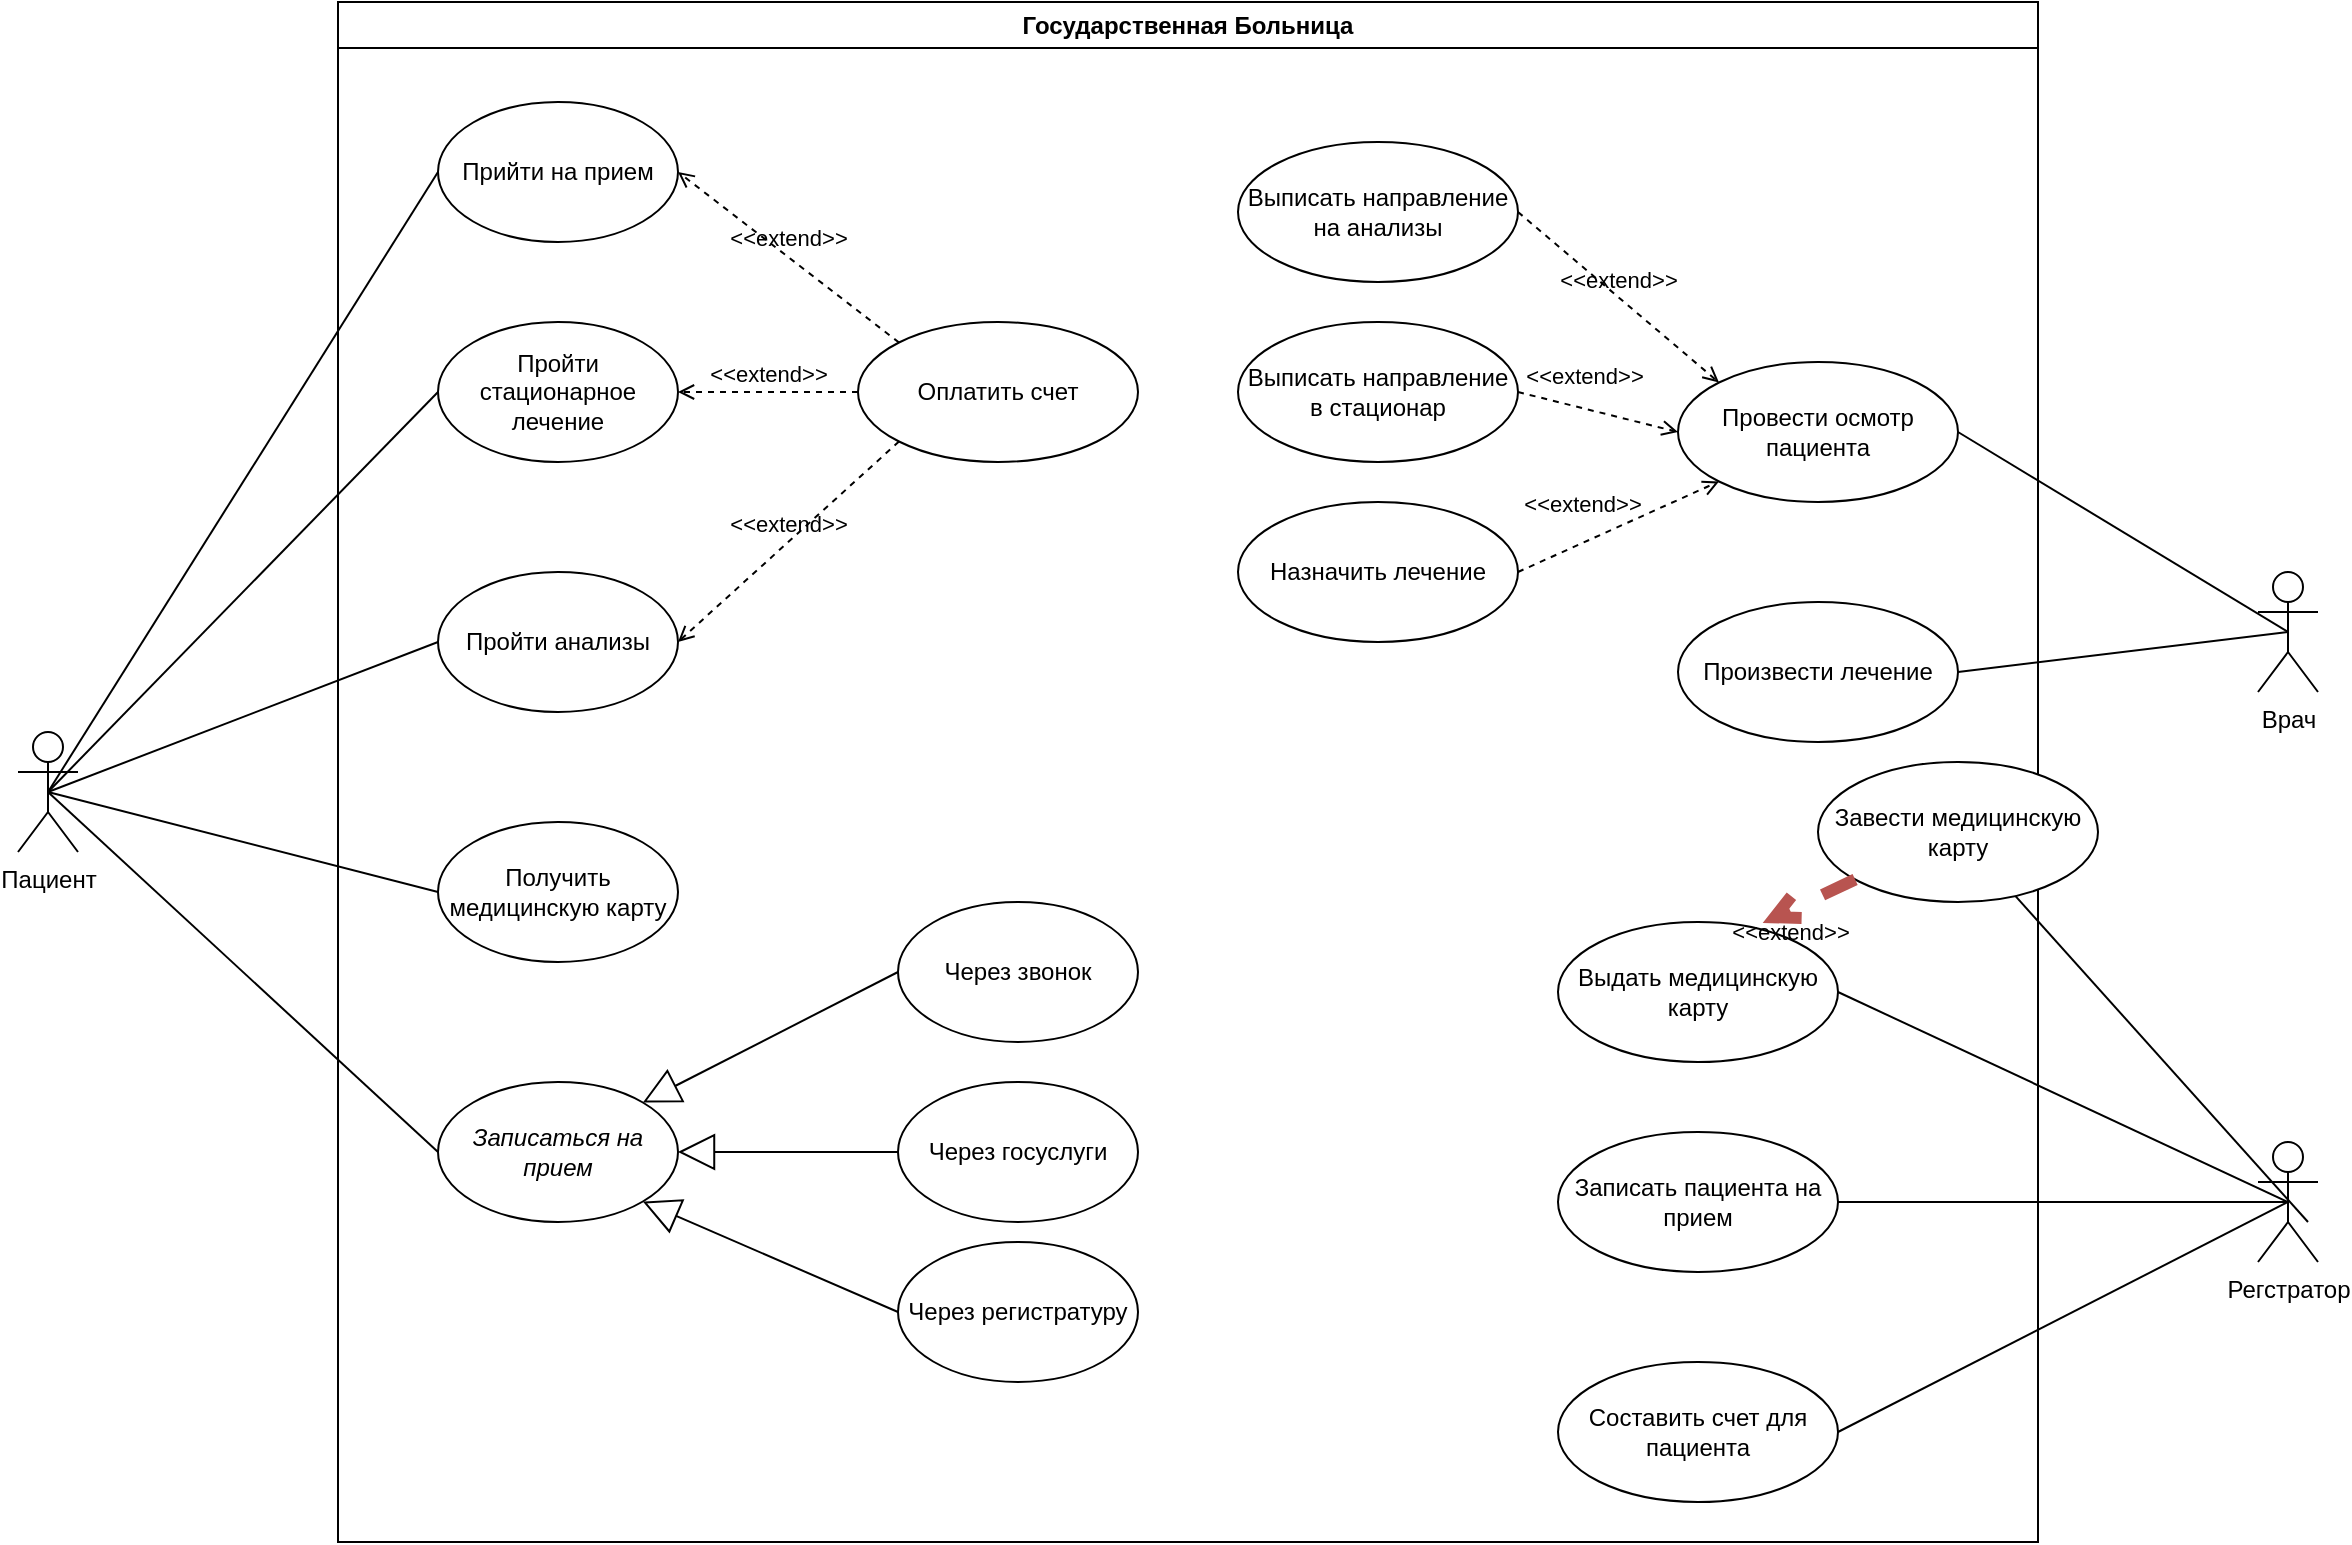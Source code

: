 <mxfile version="24.8.6">
  <diagram name="Страница — 1" id="M3-d7XwUdVGt5cVRJlfs">
    <mxGraphModel dx="1976" dy="622" grid="1" gridSize="10" guides="1" tooltips="1" connect="1" arrows="1" fold="1" page="1" pageScale="1" pageWidth="827" pageHeight="1169" math="0" shadow="0">
      <root>
        <mxCell id="0" />
        <mxCell id="1" parent="0" />
        <mxCell id="XOzI1J7WF0wXCPQD6KjD-1" style="rounded=0;orthogonalLoop=1;jettySize=auto;html=1;exitX=0.5;exitY=0.5;exitDx=0;exitDy=0;exitPerimeter=0;entryX=0;entryY=0.5;entryDx=0;entryDy=0;endArrow=none;endFill=0;targetPerimeterSpacing=0;sourcePerimeterSpacing=-1;startSize=0;" parent="1" source="XOzI1J7WF0wXCPQD6KjD-6" target="XOzI1J7WF0wXCPQD6KjD-24" edge="1">
          <mxGeometry relative="1" as="geometry" />
        </mxCell>
        <mxCell id="XOzI1J7WF0wXCPQD6KjD-2" style="rounded=0;orthogonalLoop=1;jettySize=auto;html=1;exitX=0.5;exitY=0.5;exitDx=0;exitDy=0;exitPerimeter=0;entryX=0;entryY=0.5;entryDx=0;entryDy=0;endArrow=none;endFill=0;" parent="1" source="XOzI1J7WF0wXCPQD6KjD-6" target="XOzI1J7WF0wXCPQD6KjD-23" edge="1">
          <mxGeometry relative="1" as="geometry" />
        </mxCell>
        <mxCell id="XOzI1J7WF0wXCPQD6KjD-3" style="rounded=0;orthogonalLoop=1;jettySize=auto;html=1;exitX=0.5;exitY=0.5;exitDx=0;exitDy=0;exitPerimeter=0;entryX=0;entryY=0.5;entryDx=0;entryDy=0;endArrow=none;endFill=0;" parent="1" source="XOzI1J7WF0wXCPQD6KjD-6" target="XOzI1J7WF0wXCPQD6KjD-10" edge="1">
          <mxGeometry relative="1" as="geometry" />
        </mxCell>
        <mxCell id="XOzI1J7WF0wXCPQD6KjD-4" style="rounded=0;orthogonalLoop=1;jettySize=auto;html=1;exitX=0.5;exitY=0.5;exitDx=0;exitDy=0;exitPerimeter=0;entryX=0;entryY=0.5;entryDx=0;entryDy=0;endArrow=none;endFill=0;" parent="1" source="XOzI1J7WF0wXCPQD6KjD-6" target="XOzI1J7WF0wXCPQD6KjD-28" edge="1">
          <mxGeometry relative="1" as="geometry" />
        </mxCell>
        <mxCell id="XOzI1J7WF0wXCPQD6KjD-5" style="rounded=0;orthogonalLoop=1;jettySize=auto;html=1;exitX=0.5;exitY=0.5;exitDx=0;exitDy=0;exitPerimeter=0;entryX=0;entryY=0.5;entryDx=0;entryDy=0;endArrow=none;endFill=0;" parent="1" source="XOzI1J7WF0wXCPQD6KjD-6" target="XOzI1J7WF0wXCPQD6KjD-22" edge="1">
          <mxGeometry relative="1" as="geometry" />
        </mxCell>
        <mxCell id="XOzI1J7WF0wXCPQD6KjD-6" value="Пациент" style="shape=umlActor;verticalLabelPosition=bottom;verticalAlign=top;html=1;" parent="1" vertex="1">
          <mxGeometry x="-530" y="725" width="30" height="60" as="geometry" />
        </mxCell>
        <mxCell id="XOzI1J7WF0wXCPQD6KjD-7" value="Государственная Больница" style="swimlane;whiteSpace=wrap;html=1;" parent="1" vertex="1">
          <mxGeometry x="-370" y="360" width="850" height="770" as="geometry" />
        </mxCell>
        <mxCell id="XOzI1J7WF0wXCPQD6KjD-8" value="Через звонок" style="ellipse;whiteSpace=wrap;html=1;" parent="XOzI1J7WF0wXCPQD6KjD-7" vertex="1">
          <mxGeometry x="280" y="450" width="120" height="70" as="geometry" />
        </mxCell>
        <mxCell id="XOzI1J7WF0wXCPQD6KjD-9" value="Через регистратуру" style="ellipse;whiteSpace=wrap;html=1;" parent="XOzI1J7WF0wXCPQD6KjD-7" vertex="1">
          <mxGeometry x="280" y="620" width="120" height="70" as="geometry" />
        </mxCell>
        <mxCell id="XOzI1J7WF0wXCPQD6KjD-10" value="Пройти анализы" style="ellipse;whiteSpace=wrap;html=1;" parent="XOzI1J7WF0wXCPQD6KjD-7" vertex="1">
          <mxGeometry x="50" y="285" width="120" height="70" as="geometry" />
        </mxCell>
        <mxCell id="XOzI1J7WF0wXCPQD6KjD-22" value="Прийти на прием" style="ellipse;whiteSpace=wrap;html=1;" parent="XOzI1J7WF0wXCPQD6KjD-7" vertex="1">
          <mxGeometry x="50" y="50" width="120" height="70" as="geometry" />
        </mxCell>
        <mxCell id="XOzI1J7WF0wXCPQD6KjD-23" value="Получить медицинскую карту" style="ellipse;whiteSpace=wrap;html=1;" parent="XOzI1J7WF0wXCPQD6KjD-7" vertex="1">
          <mxGeometry x="50" y="410" width="120" height="70" as="geometry" />
        </mxCell>
        <mxCell id="XOzI1J7WF0wXCPQD6KjD-24" value="&lt;i&gt;Записаться на прием&lt;/i&gt;" style="ellipse;whiteSpace=wrap;html=1;" parent="XOzI1J7WF0wXCPQD6KjD-7" vertex="1">
          <mxGeometry x="50" y="540" width="120" height="70" as="geometry" />
        </mxCell>
        <mxCell id="XOzI1J7WF0wXCPQD6KjD-28" value="Пройти стационарное лечение" style="ellipse;whiteSpace=wrap;html=1;" parent="XOzI1J7WF0wXCPQD6KjD-7" vertex="1">
          <mxGeometry x="50" y="160" width="120" height="70" as="geometry" />
        </mxCell>
        <mxCell id="JUzp8erXDi1z9U3NuVq9-1" value="Через госуслуги" style="ellipse;whiteSpace=wrap;html=1;" parent="XOzI1J7WF0wXCPQD6KjD-7" vertex="1">
          <mxGeometry x="280" y="540" width="120" height="70" as="geometry" />
        </mxCell>
        <mxCell id="JUzp8erXDi1z9U3NuVq9-2" value="" style="endArrow=block;endSize=16;endFill=0;html=1;rounded=0;exitX=0;exitY=0.5;exitDx=0;exitDy=0;entryX=1;entryY=0;entryDx=0;entryDy=0;" parent="XOzI1J7WF0wXCPQD6KjD-7" source="XOzI1J7WF0wXCPQD6KjD-8" target="XOzI1J7WF0wXCPQD6KjD-24" edge="1">
          <mxGeometry width="160" relative="1" as="geometry">
            <mxPoint x="280" y="340" as="sourcePoint" />
            <mxPoint x="440" y="340" as="targetPoint" />
          </mxGeometry>
        </mxCell>
        <mxCell id="JUzp8erXDi1z9U3NuVq9-3" value="" style="endArrow=block;endSize=16;endFill=0;html=1;rounded=0;exitX=0;exitY=0.5;exitDx=0;exitDy=0;entryX=1;entryY=0.5;entryDx=0;entryDy=0;" parent="XOzI1J7WF0wXCPQD6KjD-7" source="JUzp8erXDi1z9U3NuVq9-1" target="XOzI1J7WF0wXCPQD6KjD-24" edge="1">
          <mxGeometry width="160" relative="1" as="geometry">
            <mxPoint x="290" y="485" as="sourcePoint" />
            <mxPoint x="202" y="550" as="targetPoint" />
          </mxGeometry>
        </mxCell>
        <mxCell id="JUzp8erXDi1z9U3NuVq9-4" value="" style="endArrow=block;endSize=16;endFill=0;html=1;rounded=0;exitX=0;exitY=0.5;exitDx=0;exitDy=0;entryX=1;entryY=1;entryDx=0;entryDy=0;" parent="XOzI1J7WF0wXCPQD6KjD-7" source="XOzI1J7WF0wXCPQD6KjD-9" target="XOzI1J7WF0wXCPQD6KjD-24" edge="1">
          <mxGeometry width="160" relative="1" as="geometry">
            <mxPoint x="290" y="565" as="sourcePoint" />
            <mxPoint x="220" y="575" as="targetPoint" />
          </mxGeometry>
        </mxCell>
        <mxCell id="XOzI1J7WF0wXCPQD6KjD-14" value="Провести осмотр пациента" style="ellipse;whiteSpace=wrap;html=1;" parent="XOzI1J7WF0wXCPQD6KjD-7" vertex="1">
          <mxGeometry x="670" y="180" width="140" height="70" as="geometry" />
        </mxCell>
        <mxCell id="XOzI1J7WF0wXCPQD6KjD-15" value="Выписать направление на анализы" style="ellipse;whiteSpace=wrap;html=1;" parent="XOzI1J7WF0wXCPQD6KjD-7" vertex="1">
          <mxGeometry x="450" y="70" width="140" height="70" as="geometry" />
        </mxCell>
        <mxCell id="XOzI1J7WF0wXCPQD6KjD-16" value="Выписать направление в стационар" style="ellipse;whiteSpace=wrap;html=1;" parent="XOzI1J7WF0wXCPQD6KjD-7" vertex="1">
          <mxGeometry x="450" y="160" width="140" height="70" as="geometry" />
        </mxCell>
        <mxCell id="XOzI1J7WF0wXCPQD6KjD-17" value="Назначить лечение" style="ellipse;whiteSpace=wrap;html=1;" parent="XOzI1J7WF0wXCPQD6KjD-7" vertex="1">
          <mxGeometry x="450" y="250" width="140" height="70" as="geometry" />
        </mxCell>
        <mxCell id="XOzI1J7WF0wXCPQD6KjD-19" value="&amp;lt;&amp;lt;extend&amp;gt;&amp;gt;" style="html=1;verticalAlign=bottom;labelBackgroundColor=none;endArrow=open;endFill=0;dashed=1;rounded=0;exitX=1;exitY=0.5;exitDx=0;exitDy=0;entryX=0;entryY=1;entryDx=0;entryDy=0;" parent="XOzI1J7WF0wXCPQD6KjD-7" source="XOzI1J7WF0wXCPQD6KjD-17" target="XOzI1J7WF0wXCPQD6KjD-14" edge="1">
          <mxGeometry x="-0.282" y="10" width="160" relative="1" as="geometry">
            <mxPoint x="390" y="310" as="sourcePoint" />
            <mxPoint x="550" y="310" as="targetPoint" />
            <mxPoint as="offset" />
          </mxGeometry>
        </mxCell>
        <mxCell id="XOzI1J7WF0wXCPQD6KjD-20" value="&amp;lt;&amp;lt;extend&amp;gt;&amp;gt;" style="html=1;verticalAlign=bottom;labelBackgroundColor=none;endArrow=open;endFill=0;dashed=1;rounded=0;exitX=1;exitY=0.5;exitDx=0;exitDy=0;entryX=0;entryY=0.5;entryDx=0;entryDy=0;" parent="XOzI1J7WF0wXCPQD6KjD-7" source="XOzI1J7WF0wXCPQD6KjD-16" target="XOzI1J7WF0wXCPQD6KjD-14" edge="1">
          <mxGeometry x="-0.206" y="7" width="160" relative="1" as="geometry">
            <mxPoint x="670" y="300" as="sourcePoint" />
            <mxPoint x="830" y="300" as="targetPoint" />
            <mxPoint as="offset" />
          </mxGeometry>
        </mxCell>
        <mxCell id="XOzI1J7WF0wXCPQD6KjD-21" value="&amp;lt;&amp;lt;extend&amp;gt;&amp;gt;" style="html=1;verticalAlign=bottom;labelBackgroundColor=none;endArrow=open;endFill=0;dashed=1;rounded=0;exitX=1;exitY=0.5;exitDx=0;exitDy=0;entryX=0;entryY=0;entryDx=0;entryDy=0;" parent="XOzI1J7WF0wXCPQD6KjD-7" source="XOzI1J7WF0wXCPQD6KjD-15" target="XOzI1J7WF0wXCPQD6KjD-14" edge="1">
          <mxGeometry width="160" relative="1" as="geometry">
            <mxPoint x="670" y="300" as="sourcePoint" />
            <mxPoint x="830" y="300" as="targetPoint" />
          </mxGeometry>
        </mxCell>
        <mxCell id="XOzI1J7WF0wXCPQD6KjD-27" value="Произвести лечение" style="ellipse;whiteSpace=wrap;html=1;" parent="XOzI1J7WF0wXCPQD6KjD-7" vertex="1">
          <mxGeometry x="670" y="300" width="140" height="70" as="geometry" />
        </mxCell>
        <mxCell id="XOzI1J7WF0wXCPQD6KjD-29" style="rounded=0;orthogonalLoop=1;jettySize=auto;html=1;exitX=0.5;exitY=0.5;exitDx=0;exitDy=0;exitPerimeter=0;entryX=1;entryY=0.5;entryDx=0;entryDy=0;endArrow=none;endFill=0;" parent="XOzI1J7WF0wXCPQD6KjD-7" source="XOzI1J7WF0wXCPQD6KjD-31" target="XOzI1J7WF0wXCPQD6KjD-14" edge="1">
          <mxGeometry relative="1" as="geometry" />
        </mxCell>
        <mxCell id="XOzI1J7WF0wXCPQD6KjD-30" style="rounded=0;orthogonalLoop=1;jettySize=auto;html=1;exitX=0.5;exitY=0.5;exitDx=0;exitDy=0;exitPerimeter=0;entryX=1;entryY=0.5;entryDx=0;entryDy=0;endArrow=none;endFill=0;" parent="XOzI1J7WF0wXCPQD6KjD-7" source="XOzI1J7WF0wXCPQD6KjD-31" target="XOzI1J7WF0wXCPQD6KjD-27" edge="1">
          <mxGeometry relative="1" as="geometry" />
        </mxCell>
        <mxCell id="XOzI1J7WF0wXCPQD6KjD-31" value="Врач" style="shape=umlActor;verticalLabelPosition=bottom;verticalAlign=top;html=1;" parent="XOzI1J7WF0wXCPQD6KjD-7" vertex="1">
          <mxGeometry x="960" y="285" width="30" height="60" as="geometry" />
        </mxCell>
        <mxCell id="XOzI1J7WF0wXCPQD6KjD-11" value="Выдать медицинскую карту" style="ellipse;whiteSpace=wrap;html=1;" parent="XOzI1J7WF0wXCPQD6KjD-7" vertex="1">
          <mxGeometry x="610" y="460" width="140" height="70" as="geometry" />
        </mxCell>
        <mxCell id="XOzI1J7WF0wXCPQD6KjD-18" value="Записать пациента на прием" style="ellipse;whiteSpace=wrap;html=1;" parent="XOzI1J7WF0wXCPQD6KjD-7" vertex="1">
          <mxGeometry x="610" y="565" width="140" height="70" as="geometry" />
        </mxCell>
        <mxCell id="2s5uTHOJJTT_8iGIyLjx-1" value="Составить счет для пациента" style="ellipse;whiteSpace=wrap;html=1;" parent="XOzI1J7WF0wXCPQD6KjD-7" vertex="1">
          <mxGeometry x="610" y="680" width="140" height="70" as="geometry" />
        </mxCell>
        <mxCell id="2s5uTHOJJTT_8iGIyLjx-3" value="Оплатить счет" style="ellipse;whiteSpace=wrap;html=1;" parent="XOzI1J7WF0wXCPQD6KjD-7" vertex="1">
          <mxGeometry x="260" y="160" width="140" height="70" as="geometry" />
        </mxCell>
        <mxCell id="2s5uTHOJJTT_8iGIyLjx-4" value="&amp;lt;&amp;lt;extend&amp;gt;&amp;gt;" style="html=1;verticalAlign=bottom;labelBackgroundColor=none;endArrow=open;endFill=0;dashed=1;rounded=0;exitX=0;exitY=0;exitDx=0;exitDy=0;entryX=1;entryY=0.5;entryDx=0;entryDy=0;" parent="XOzI1J7WF0wXCPQD6KjD-7" source="2s5uTHOJJTT_8iGIyLjx-3" target="XOzI1J7WF0wXCPQD6KjD-22" edge="1">
          <mxGeometry width="160" relative="1" as="geometry">
            <mxPoint x="130" y="270" as="sourcePoint" />
            <mxPoint x="290" y="270" as="targetPoint" />
          </mxGeometry>
        </mxCell>
        <mxCell id="2s5uTHOJJTT_8iGIyLjx-5" value="&amp;lt;&amp;lt;extend&amp;gt;&amp;gt;" style="html=1;verticalAlign=bottom;labelBackgroundColor=none;endArrow=open;endFill=0;dashed=1;rounded=0;exitX=0;exitY=0.5;exitDx=0;exitDy=0;entryX=1;entryY=0.5;entryDx=0;entryDy=0;" parent="XOzI1J7WF0wXCPQD6KjD-7" source="2s5uTHOJJTT_8iGIyLjx-3" target="XOzI1J7WF0wXCPQD6KjD-28" edge="1">
          <mxGeometry width="160" relative="1" as="geometry">
            <mxPoint x="291" y="185" as="sourcePoint" />
            <mxPoint x="180" y="95" as="targetPoint" />
          </mxGeometry>
        </mxCell>
        <mxCell id="2s5uTHOJJTT_8iGIyLjx-6" value="&amp;lt;&amp;lt;extend&amp;gt;&amp;gt;" style="html=1;verticalAlign=bottom;labelBackgroundColor=none;endArrow=open;endFill=0;dashed=1;rounded=0;exitX=0;exitY=1;exitDx=0;exitDy=0;entryX=1;entryY=0.5;entryDx=0;entryDy=0;" parent="XOzI1J7WF0wXCPQD6KjD-7" source="2s5uTHOJJTT_8iGIyLjx-3" target="XOzI1J7WF0wXCPQD6KjD-10" edge="1">
          <mxGeometry width="160" relative="1" as="geometry">
            <mxPoint x="301" y="195" as="sourcePoint" />
            <mxPoint x="190" y="105" as="targetPoint" />
          </mxGeometry>
        </mxCell>
        <mxCell id="XOzI1J7WF0wXCPQD6KjD-34" value="Регстратор" style="shape=umlActor;verticalLabelPosition=bottom;verticalAlign=top;html=1;" parent="1" vertex="1">
          <mxGeometry x="590" y="930" width="30" height="60" as="geometry" />
        </mxCell>
        <mxCell id="XOzI1J7WF0wXCPQD6KjD-32" style="rounded=0;orthogonalLoop=1;jettySize=auto;html=1;exitX=0.5;exitY=0.5;exitDx=0;exitDy=0;exitPerimeter=0;entryX=1;entryY=0.5;entryDx=0;entryDy=0;endArrow=none;endFill=0;" parent="1" source="XOzI1J7WF0wXCPQD6KjD-34" target="XOzI1J7WF0wXCPQD6KjD-11" edge="1">
          <mxGeometry relative="1" as="geometry" />
        </mxCell>
        <mxCell id="XOzI1J7WF0wXCPQD6KjD-33" style="rounded=0;orthogonalLoop=1;jettySize=auto;html=1;exitX=0.5;exitY=0.5;exitDx=0;exitDy=0;exitPerimeter=0;endArrow=none;endFill=0;" parent="1" source="XOzI1J7WF0wXCPQD6KjD-34" target="XOzI1J7WF0wXCPQD6KjD-18" edge="1">
          <mxGeometry relative="1" as="geometry" />
        </mxCell>
        <mxCell id="2s5uTHOJJTT_8iGIyLjx-2" style="rounded=0;orthogonalLoop=1;jettySize=auto;html=1;exitX=0.5;exitY=0.5;exitDx=0;exitDy=0;exitPerimeter=0;endArrow=none;endFill=0;entryX=1;entryY=0.5;entryDx=0;entryDy=0;" parent="1" source="XOzI1J7WF0wXCPQD6KjD-34" target="2s5uTHOJJTT_8iGIyLjx-1" edge="1">
          <mxGeometry relative="1" as="geometry">
            <mxPoint x="615" y="970" as="sourcePoint" />
            <mxPoint x="390" y="970" as="targetPoint" />
          </mxGeometry>
        </mxCell>
        <mxCell id="D_T13mV5AyCLr1rwIAsL-1" style="rounded=0;orthogonalLoop=1;jettySize=auto;html=1;exitX=0.5;exitY=0.5;exitDx=0;exitDy=0;exitPerimeter=0;endArrow=none;endFill=0;" edge="1" parent="1" target="XOzI1J7WF0wXCPQD6KjD-12">
          <mxGeometry relative="1" as="geometry">
            <mxPoint x="615" y="970" as="sourcePoint" />
            <mxPoint x="390" y="865" as="targetPoint" />
          </mxGeometry>
        </mxCell>
        <mxCell id="XOzI1J7WF0wXCPQD6KjD-12" value="Завести медицинскую карту" style="ellipse;whiteSpace=wrap;html=1;" parent="1" vertex="1">
          <mxGeometry x="370" y="740" width="140" height="70" as="geometry" />
        </mxCell>
        <mxCell id="XOzI1J7WF0wXCPQD6KjD-13" value="&amp;lt;&amp;lt;extend&amp;gt;&amp;gt;" style="html=1;verticalAlign=bottom;labelBackgroundColor=none;endArrow=open;endFill=0;dashed=1;rounded=0;entryX=0.731;entryY=0.007;entryDx=0;entryDy=0;entryPerimeter=0;fillColor=#f8cecc;strokeColor=#b85450;strokeWidth=6;" parent="1" source="XOzI1J7WF0wXCPQD6KjD-12" target="XOzI1J7WF0wXCPQD6KjD-11" edge="1">
          <mxGeometry x="0.723" y="18" width="160" relative="1" as="geometry">
            <mxPoint x="110" y="730" as="sourcePoint" />
            <mxPoint x="270" y="730" as="targetPoint" />
            <mxPoint as="offset" />
          </mxGeometry>
        </mxCell>
      </root>
    </mxGraphModel>
  </diagram>
</mxfile>
